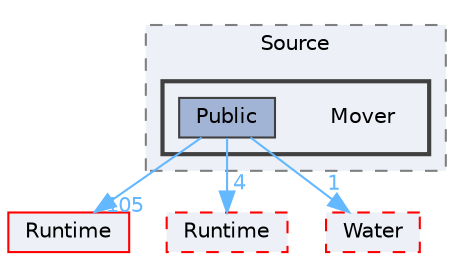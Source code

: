 digraph "Mover"
{
 // INTERACTIVE_SVG=YES
 // LATEX_PDF_SIZE
  bgcolor="transparent";
  edge [fontname=Helvetica,fontsize=10,labelfontname=Helvetica,labelfontsize=10];
  node [fontname=Helvetica,fontsize=10,shape=box,height=0.2,width=0.4];
  compound=true
  subgraph clusterdir_da7cc32a357e45bf95fae1d1d0401758 {
    graph [ bgcolor="#edf0f7", pencolor="grey50", label="Source", fontname=Helvetica,fontsize=10 style="filled,dashed", URL="dir_da7cc32a357e45bf95fae1d1d0401758.html",tooltip=""]
  subgraph clusterdir_e15ff6001e46c3bea81a5567be661bbf {
    graph [ bgcolor="#edf0f7", pencolor="grey25", label="", fontname=Helvetica,fontsize=10 style="filled,bold", URL="dir_e15ff6001e46c3bea81a5567be661bbf.html",tooltip=""]
    dir_e15ff6001e46c3bea81a5567be661bbf [shape=plaintext, label="Mover"];
  dir_d060392253ba66b31b607c682738beae [label="Public", fillcolor="#a2b4d6", color="grey25", style="filled", URL="dir_d060392253ba66b31b607c682738beae.html",tooltip=""];
  }
  }
  dir_7536b172fbd480bfd146a1b1acd6856b [label="Runtime", fillcolor="#edf0f7", color="red", style="filled", URL="dir_7536b172fbd480bfd146a1b1acd6856b.html",tooltip=""];
  dir_a60e1ce30f7313164a0e11a69cddad56 [label="Runtime", fillcolor="#edf0f7", color="red", style="filled,dashed", URL="dir_a60e1ce30f7313164a0e11a69cddad56.html",tooltip=""];
  dir_ab82942bdf2df46daacc23f33fecff3d [label="Water", fillcolor="#edf0f7", color="red", style="filled,dashed", URL="dir_ab82942bdf2df46daacc23f33fecff3d.html",tooltip=""];
  dir_d060392253ba66b31b607c682738beae->dir_7536b172fbd480bfd146a1b1acd6856b [headlabel="105", labeldistance=1.5 headhref="dir_000816_000984.html" href="dir_000816_000984.html" color="steelblue1" fontcolor="steelblue1"];
  dir_d060392253ba66b31b607c682738beae->dir_a60e1ce30f7313164a0e11a69cddad56 [headlabel="4", labeldistance=1.5 headhref="dir_000816_000983.html" href="dir_000816_000983.html" color="steelblue1" fontcolor="steelblue1"];
  dir_d060392253ba66b31b607c682738beae->dir_ab82942bdf2df46daacc23f33fecff3d [headlabel="1", labeldistance=1.5 headhref="dir_000816_001275.html" href="dir_000816_001275.html" color="steelblue1" fontcolor="steelblue1"];
}
